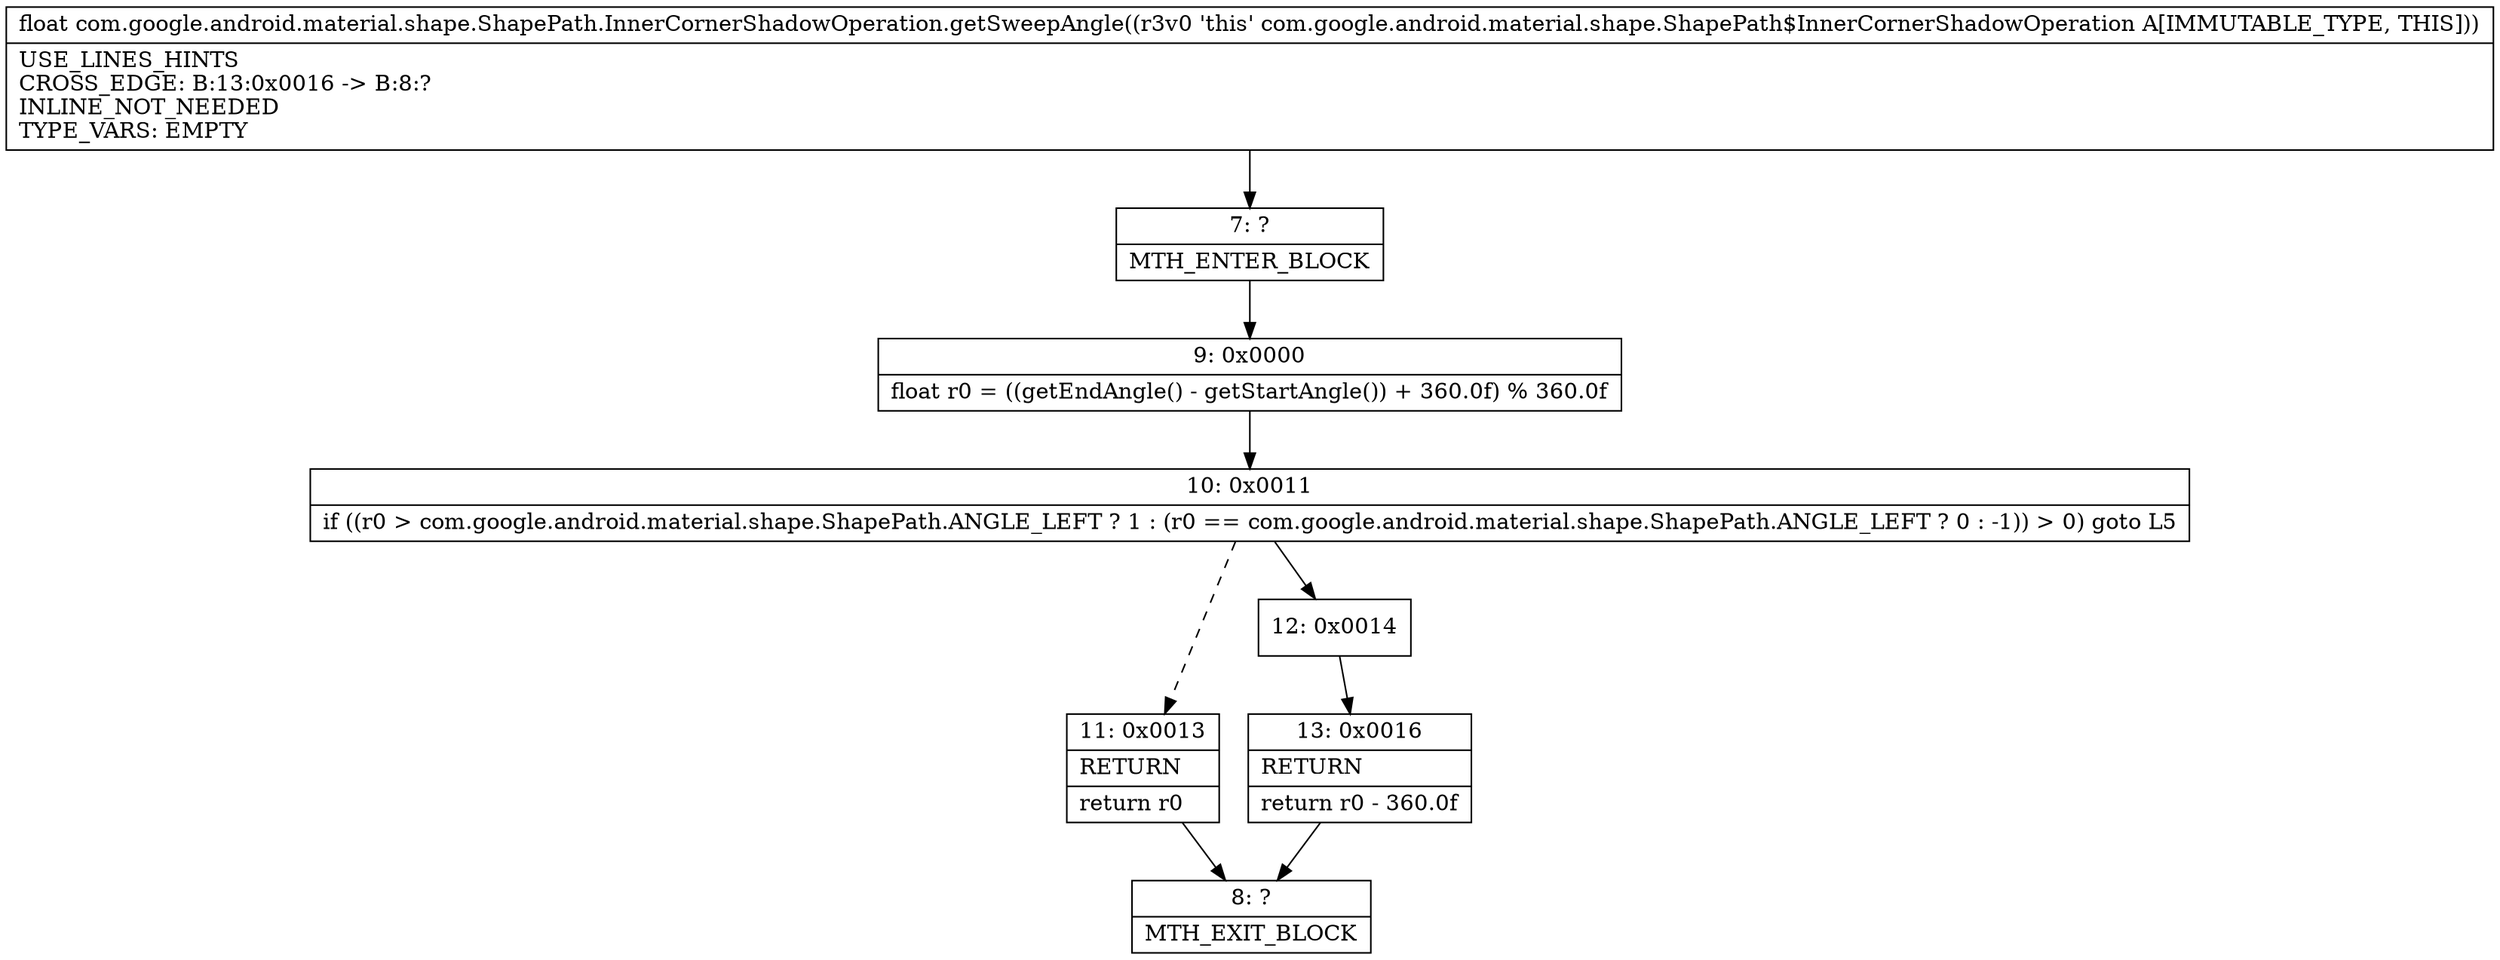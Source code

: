 digraph "CFG forcom.google.android.material.shape.ShapePath.InnerCornerShadowOperation.getSweepAngle()F" {
Node_7 [shape=record,label="{7\:\ ?|MTH_ENTER_BLOCK\l}"];
Node_9 [shape=record,label="{9\:\ 0x0000|float r0 = ((getEndAngle() \- getStartAngle()) + 360.0f) % 360.0f\l}"];
Node_10 [shape=record,label="{10\:\ 0x0011|if ((r0 \> com.google.android.material.shape.ShapePath.ANGLE_LEFT ? 1 : (r0 == com.google.android.material.shape.ShapePath.ANGLE_LEFT ? 0 : \-1)) \> 0) goto L5\l}"];
Node_11 [shape=record,label="{11\:\ 0x0013|RETURN\l|return r0\l}"];
Node_8 [shape=record,label="{8\:\ ?|MTH_EXIT_BLOCK\l}"];
Node_12 [shape=record,label="{12\:\ 0x0014}"];
Node_13 [shape=record,label="{13\:\ 0x0016|RETURN\l|return r0 \- 360.0f\l}"];
MethodNode[shape=record,label="{float com.google.android.material.shape.ShapePath.InnerCornerShadowOperation.getSweepAngle((r3v0 'this' com.google.android.material.shape.ShapePath$InnerCornerShadowOperation A[IMMUTABLE_TYPE, THIS]))  | USE_LINES_HINTS\lCROSS_EDGE: B:13:0x0016 \-\> B:8:?\lINLINE_NOT_NEEDED\lTYPE_VARS: EMPTY\l}"];
MethodNode -> Node_7;Node_7 -> Node_9;
Node_9 -> Node_10;
Node_10 -> Node_11[style=dashed];
Node_10 -> Node_12;
Node_11 -> Node_8;
Node_12 -> Node_13;
Node_13 -> Node_8;
}

